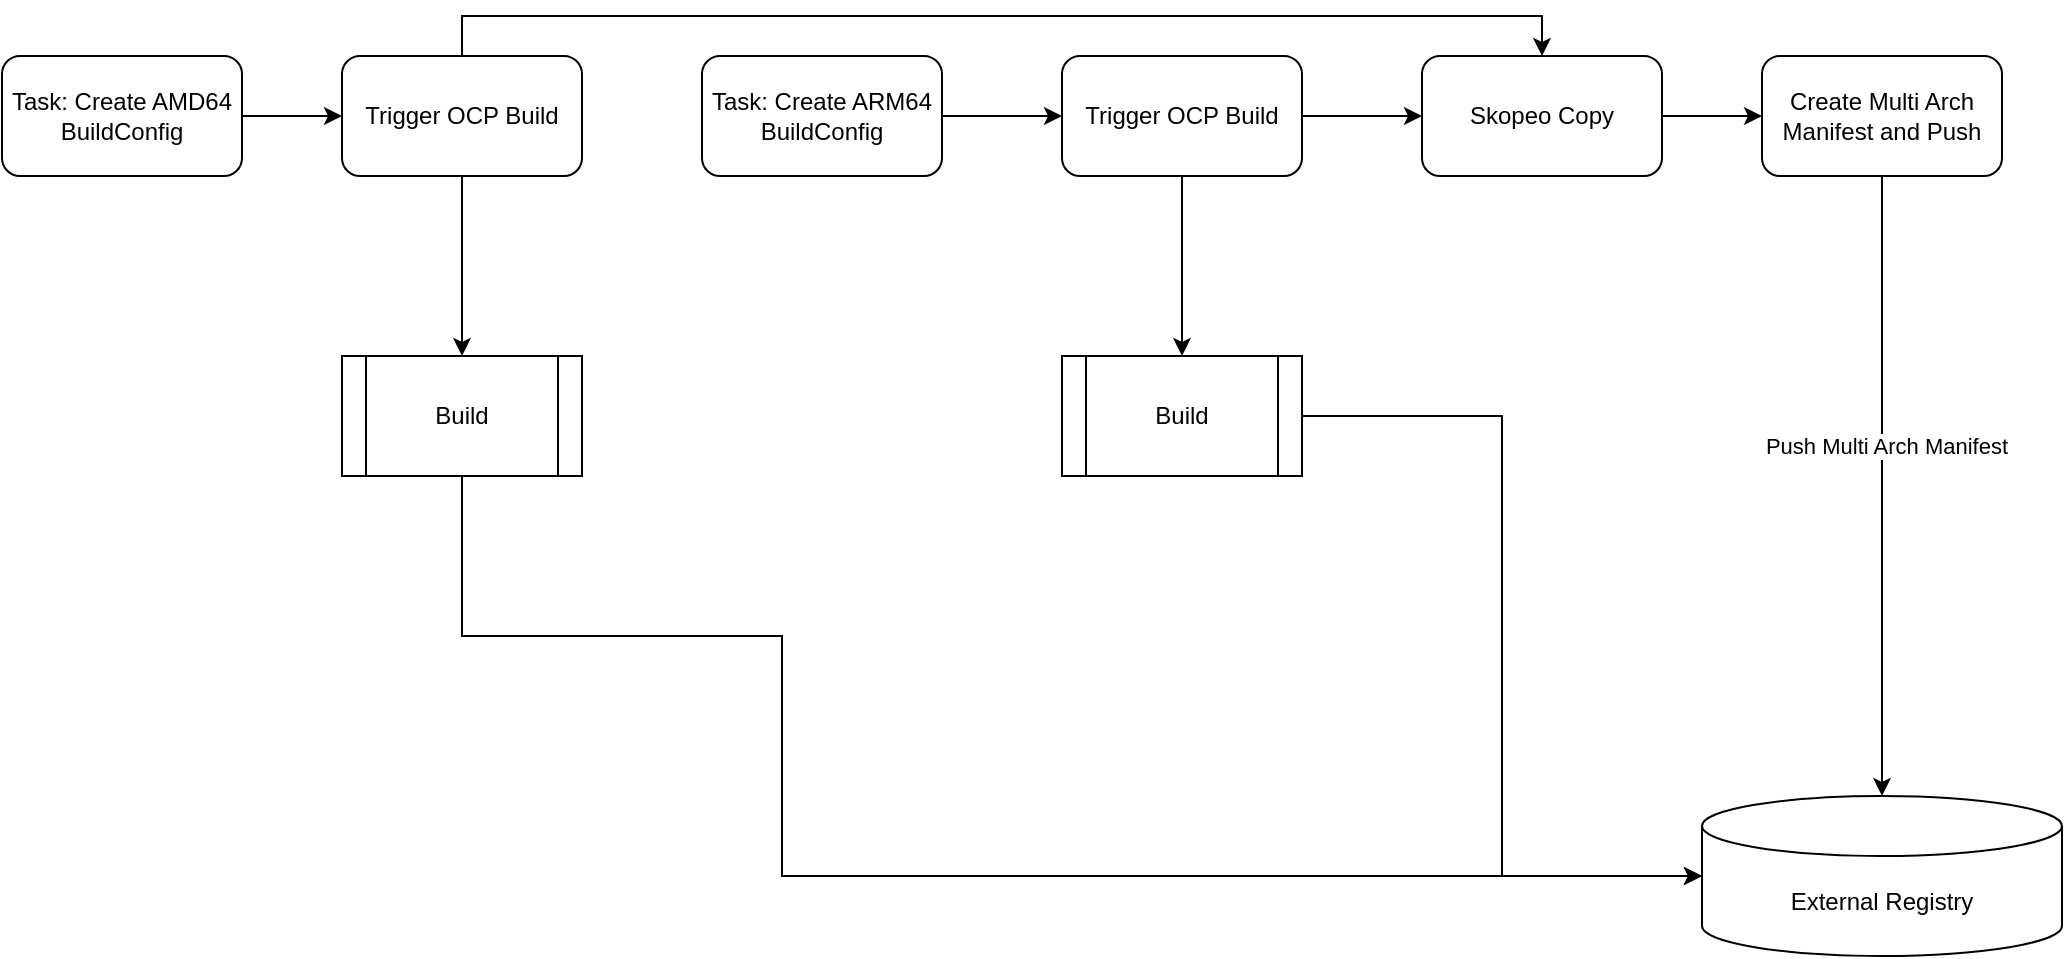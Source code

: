 <mxfile version="24.7.17">
  <diagram name="Page-1" id="aMe7z6knnUWoAUBSaydH">
    <mxGraphModel dx="1674" dy="991" grid="1" gridSize="10" guides="1" tooltips="1" connect="1" arrows="1" fold="1" page="1" pageScale="1" pageWidth="1169" pageHeight="827" math="0" shadow="0">
      <root>
        <mxCell id="0" />
        <mxCell id="1" parent="0" />
        <mxCell id="gvBVfk3Fq3jf7xUvCmuy-1" value="Build" style="shape=process;whiteSpace=wrap;html=1;backgroundOutline=1;" parent="1" vertex="1">
          <mxGeometry x="220" y="300" width="120" height="60" as="geometry" />
        </mxCell>
        <mxCell id="gvBVfk3Fq3jf7xUvCmuy-18" style="edgeStyle=orthogonalEdgeStyle;rounded=0;orthogonalLoop=1;jettySize=auto;html=1;entryX=0;entryY=0.5;entryDx=0;entryDy=0;" parent="1" source="gvBVfk3Fq3jf7xUvCmuy-2" target="gvBVfk3Fq3jf7xUvCmuy-4" edge="1">
          <mxGeometry relative="1" as="geometry" />
        </mxCell>
        <mxCell id="gvBVfk3Fq3jf7xUvCmuy-2" value="Task: Create AMD64 BuildConfig" style="rounded=1;whiteSpace=wrap;html=1;" parent="1" vertex="1">
          <mxGeometry x="50" y="150" width="120" height="60" as="geometry" />
        </mxCell>
        <mxCell id="gvBVfk3Fq3jf7xUvCmuy-17" style="edgeStyle=orthogonalEdgeStyle;rounded=0;orthogonalLoop=1;jettySize=auto;html=1;entryX=0;entryY=0.5;entryDx=0;entryDy=0;" parent="1" source="gvBVfk3Fq3jf7xUvCmuy-3" target="gvBVfk3Fq3jf7xUvCmuy-6" edge="1">
          <mxGeometry relative="1" as="geometry" />
        </mxCell>
        <mxCell id="gvBVfk3Fq3jf7xUvCmuy-3" value="Task: Create ARM64 BuildConfig" style="rounded=1;whiteSpace=wrap;html=1;" parent="1" vertex="1">
          <mxGeometry x="400" y="150" width="120" height="60" as="geometry" />
        </mxCell>
        <mxCell id="gvBVfk3Fq3jf7xUvCmuy-11" style="edgeStyle=orthogonalEdgeStyle;rounded=0;orthogonalLoop=1;jettySize=auto;html=1;entryX=0.5;entryY=0;entryDx=0;entryDy=0;" parent="1" source="gvBVfk3Fq3jf7xUvCmuy-4" target="gvBVfk3Fq3jf7xUvCmuy-1" edge="1">
          <mxGeometry relative="1" as="geometry" />
        </mxCell>
        <mxCell id="gvBVfk3Fq3jf7xUvCmuy-19" style="edgeStyle=orthogonalEdgeStyle;rounded=0;orthogonalLoop=1;jettySize=auto;html=1;entryX=0.5;entryY=0;entryDx=0;entryDy=0;" parent="1" source="gvBVfk3Fq3jf7xUvCmuy-4" target="gvBVfk3Fq3jf7xUvCmuy-15" edge="1">
          <mxGeometry relative="1" as="geometry">
            <Array as="points">
              <mxPoint x="280" y="130" />
              <mxPoint x="820" y="130" />
            </Array>
          </mxGeometry>
        </mxCell>
        <mxCell id="gvBVfk3Fq3jf7xUvCmuy-4" value="Trigger OCP Build" style="rounded=1;whiteSpace=wrap;html=1;" parent="1" vertex="1">
          <mxGeometry x="220" y="150" width="120" height="60" as="geometry" />
        </mxCell>
        <mxCell id="gvBVfk3Fq3jf7xUvCmuy-12" style="edgeStyle=orthogonalEdgeStyle;rounded=0;orthogonalLoop=1;jettySize=auto;html=1;" parent="1" source="gvBVfk3Fq3jf7xUvCmuy-6" target="gvBVfk3Fq3jf7xUvCmuy-7" edge="1">
          <mxGeometry relative="1" as="geometry" />
        </mxCell>
        <mxCell id="gvBVfk3Fq3jf7xUvCmuy-16" style="edgeStyle=orthogonalEdgeStyle;rounded=0;orthogonalLoop=1;jettySize=auto;html=1;" parent="1" source="gvBVfk3Fq3jf7xUvCmuy-6" target="gvBVfk3Fq3jf7xUvCmuy-15" edge="1">
          <mxGeometry relative="1" as="geometry" />
        </mxCell>
        <mxCell id="gvBVfk3Fq3jf7xUvCmuy-6" value="Trigger OCP Build" style="rounded=1;whiteSpace=wrap;html=1;" parent="1" vertex="1">
          <mxGeometry x="580" y="150" width="120" height="60" as="geometry" />
        </mxCell>
        <mxCell id="gvBVfk3Fq3jf7xUvCmuy-7" value="Build" style="shape=process;whiteSpace=wrap;html=1;backgroundOutline=1;" parent="1" vertex="1">
          <mxGeometry x="580" y="300" width="120" height="60" as="geometry" />
        </mxCell>
        <mxCell id="gvBVfk3Fq3jf7xUvCmuy-10" style="edgeStyle=orthogonalEdgeStyle;rounded=0;orthogonalLoop=1;jettySize=auto;html=1;entryX=0;entryY=0.5;entryDx=0;entryDy=0;entryPerimeter=0;" parent="1" source="gvBVfk3Fq3jf7xUvCmuy-1" target="gvBVfk3Fq3jf7xUvCmuy-14" edge="1">
          <mxGeometry relative="1" as="geometry">
            <Array as="points">
              <mxPoint x="280" y="440" />
              <mxPoint x="440" y="440" />
              <mxPoint x="440" y="560" />
            </Array>
            <mxPoint x="440" y="520" as="targetPoint" />
          </mxGeometry>
        </mxCell>
        <mxCell id="gvBVfk3Fq3jf7xUvCmuy-14" value="External Registry" style="shape=cylinder3;whiteSpace=wrap;html=1;boundedLbl=1;backgroundOutline=1;size=15;" parent="1" vertex="1">
          <mxGeometry x="900" y="520" width="180" height="80" as="geometry" />
        </mxCell>
        <mxCell id="gvBVfk3Fq3jf7xUvCmuy-24" style="edgeStyle=orthogonalEdgeStyle;rounded=0;orthogonalLoop=1;jettySize=auto;html=1;entryX=0;entryY=0.5;entryDx=0;entryDy=0;" parent="1" source="gvBVfk3Fq3jf7xUvCmuy-15" target="gvBVfk3Fq3jf7xUvCmuy-22" edge="1">
          <mxGeometry relative="1" as="geometry" />
        </mxCell>
        <mxCell id="gvBVfk3Fq3jf7xUvCmuy-15" value="Skopeo Copy" style="rounded=1;whiteSpace=wrap;html=1;" parent="1" vertex="1">
          <mxGeometry x="760" y="150" width="120" height="60" as="geometry" />
        </mxCell>
        <mxCell id="gvBVfk3Fq3jf7xUvCmuy-22" value="Create Multi Arch Manifest and Push" style="rounded=1;whiteSpace=wrap;html=1;" parent="1" vertex="1">
          <mxGeometry x="930" y="150" width="120" height="60" as="geometry" />
        </mxCell>
        <mxCell id="gvBVfk3Fq3jf7xUvCmuy-23" style="edgeStyle=orthogonalEdgeStyle;rounded=0;orthogonalLoop=1;jettySize=auto;html=1;entryX=0;entryY=0.5;entryDx=0;entryDy=0;entryPerimeter=0;" parent="1" source="gvBVfk3Fq3jf7xUvCmuy-7" target="gvBVfk3Fq3jf7xUvCmuy-14" edge="1">
          <mxGeometry relative="1" as="geometry">
            <mxPoint x="440" y="520" as="targetPoint" />
          </mxGeometry>
        </mxCell>
        <mxCell id="gvBVfk3Fq3jf7xUvCmuy-25" style="edgeStyle=orthogonalEdgeStyle;rounded=0;orthogonalLoop=1;jettySize=auto;html=1;entryX=0.5;entryY=0;entryDx=0;entryDy=0;entryPerimeter=0;" parent="1" source="gvBVfk3Fq3jf7xUvCmuy-22" target="gvBVfk3Fq3jf7xUvCmuy-14" edge="1">
          <mxGeometry relative="1" as="geometry" />
        </mxCell>
        <mxCell id="gvBVfk3Fq3jf7xUvCmuy-26" value="Push Multi Arch Manifest" style="edgeLabel;html=1;align=center;verticalAlign=middle;resizable=0;points=[];" parent="gvBVfk3Fq3jf7xUvCmuy-25" vertex="1" connectable="0">
          <mxGeometry x="-0.128" y="2" relative="1" as="geometry">
            <mxPoint as="offset" />
          </mxGeometry>
        </mxCell>
      </root>
    </mxGraphModel>
  </diagram>
</mxfile>
